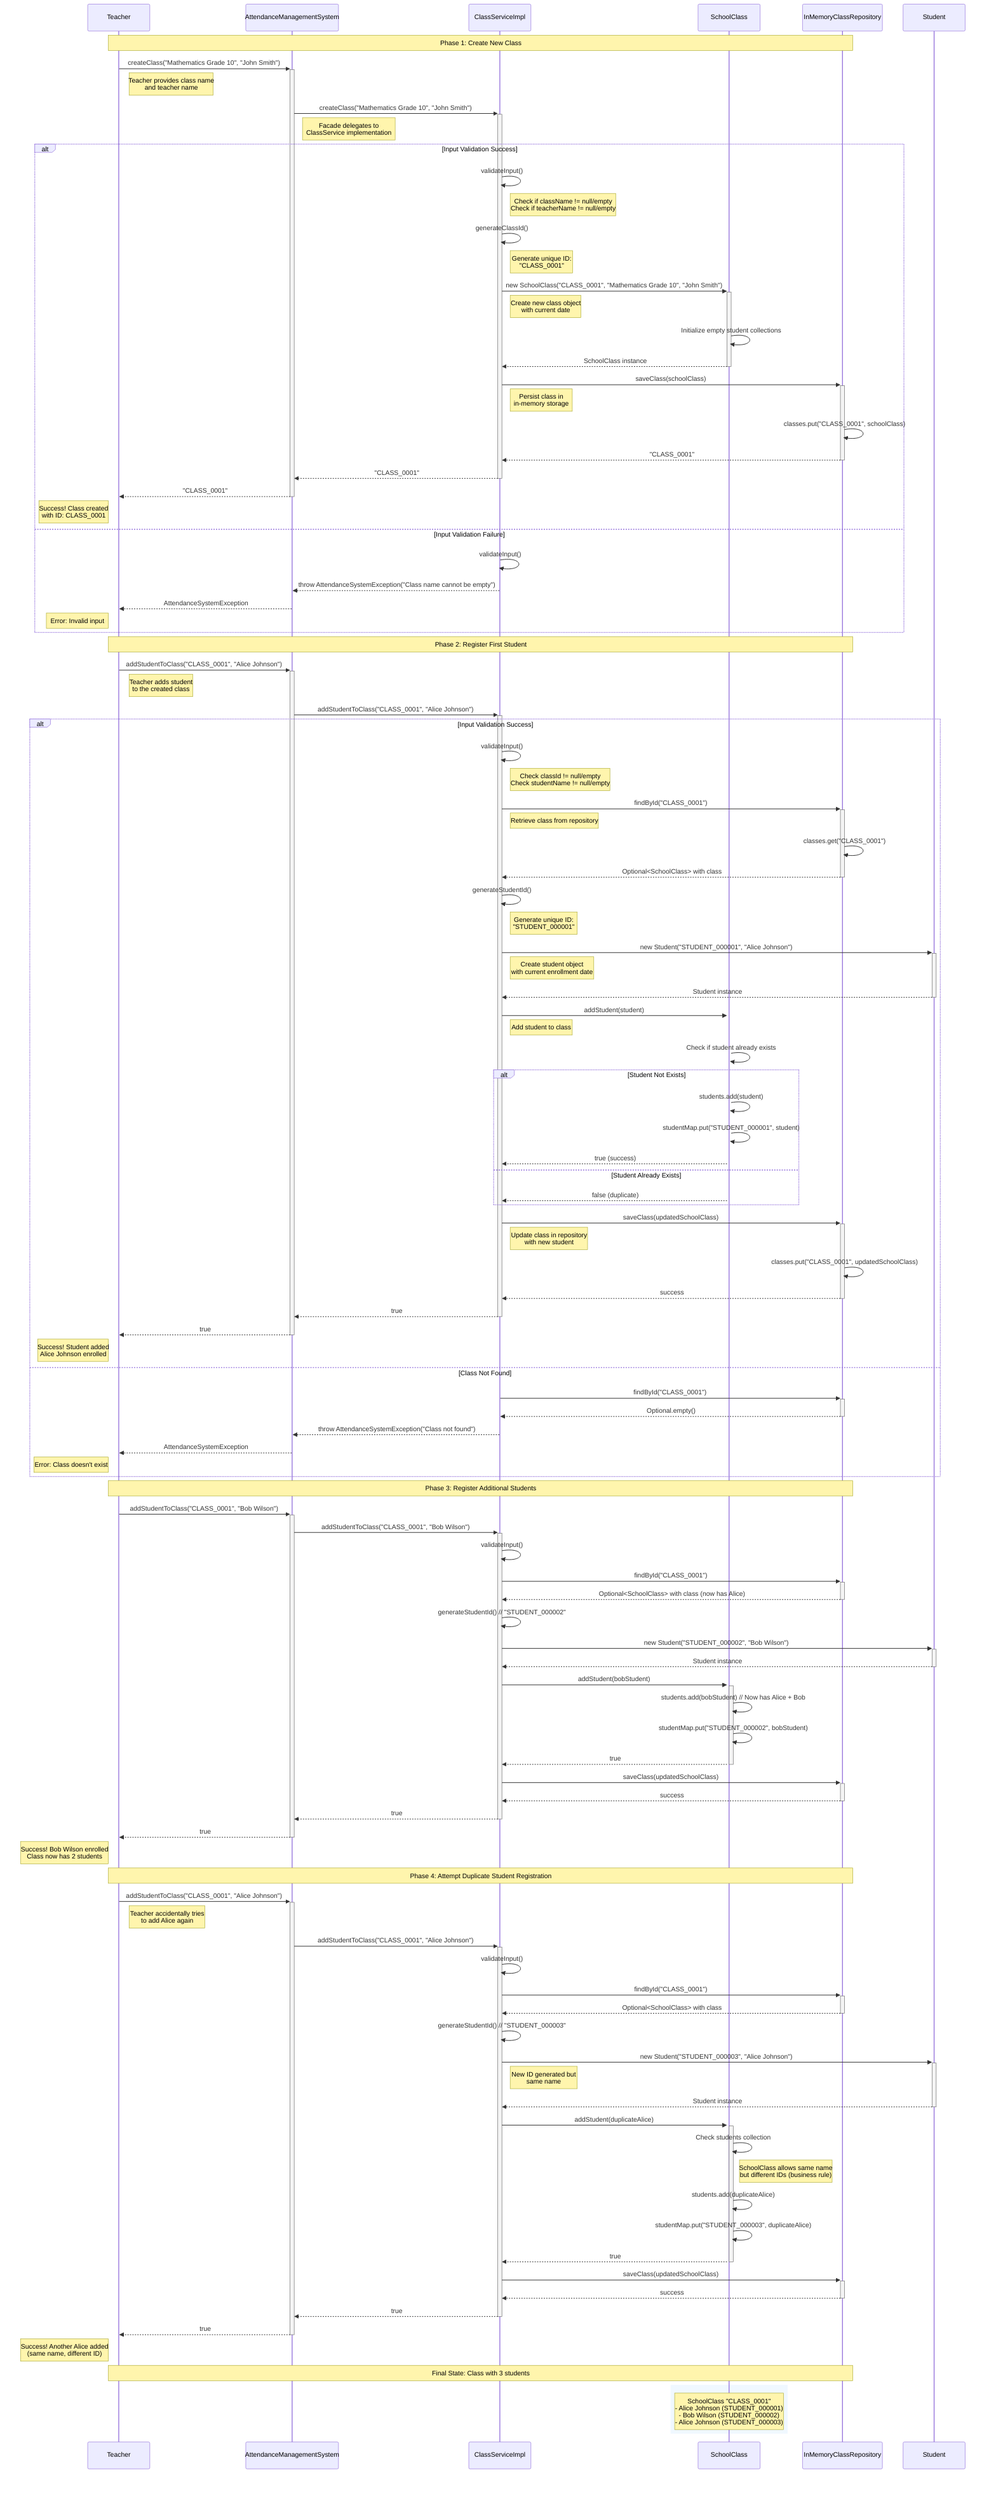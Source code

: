 sequenceDiagram
    participant T as Teacher
    participant AMS as AttendanceManagementSystem
    participant CS as ClassServiceImpl
    participant SC as SchoolClass
    participant CR as InMemoryClassRepository
    participant S as Student
    
    Note over T,CR: Phase 1: Create New Class
    
    T->>+AMS: createClass("Mathematics Grade 10", "John Smith")
    Note right of T: Teacher provides class name<br/>and teacher name
    
    AMS->>+CS: createClass("Mathematics Grade 10", "John Smith")
    Note right of AMS: Facade delegates to<br/>ClassService implementation
    
    alt Input Validation Success
        CS->>CS: validateInput()
        Note right of CS: Check if className != null/empty<br/>Check if teacherName != null/empty
        
        CS->>CS: generateClassId()
        Note right of CS: Generate unique ID:<br/>"CLASS_0001"
        
        CS->>+SC: new SchoolClass("CLASS_0001", "Mathematics Grade 10", "John Smith")
        Note right of CS: Create new class object<br/>with current date
        SC->>SC: Initialize empty student collections
        SC-->>-CS: SchoolClass instance
        
        CS->>+CR: saveClass(schoolClass)
        Note right of CS: Persist class in<br/>in-memory storage
        CR->>CR: classes.put("CLASS_0001", schoolClass)
        CR-->>-CS: "CLASS_0001"
        
        CS-->>-AMS: "CLASS_0001"
        AMS-->>-T: "CLASS_0001"
        Note left of T: Success! Class created<br/>with ID: CLASS_0001
        
    else Input Validation Failure
        CS->>CS: validateInput()
        CS-->>AMS: throw AttendanceSystemException("Class name cannot be empty")
        AMS-->>T: AttendanceSystemException
        Note left of T: Error: Invalid input
    end
    
    Note over T,CR: Phase 2: Register First Student
    
    T->>+AMS: addStudentToClass("CLASS_0001", "Alice Johnson")
    Note right of T: Teacher adds student<br/>to the created class
    
    AMS->>+CS: addStudentToClass("CLASS_0001", "Alice Johnson")
    
    alt Input Validation Success
        CS->>CS: validateInput()
        Note right of CS: Check classId != null/empty<br/>Check studentName != null/empty
        
        CS->>+CR: findById("CLASS_0001")
        Note right of CS: Retrieve class from repository
        CR->>CR: classes.get("CLASS_0001")
        CR-->>-CS: Optional<SchoolClass> with class
        
        CS->>CS: generateStudentId()
        Note right of CS: Generate unique ID:<br/>"STUDENT_000001"
        
        CS->>+S: new Student("STUDENT_000001", "Alice Johnson")
        Note right of CS: Create student object<br/>with current enrollment date
        S-->>-CS: Student instance
        
        CS->>+SC: addStudent(student)
        Note right of CS: Add student to class
        SC->>SC: Check if student already exists
        alt Student Not Exists
            SC->>SC: students.add(student)
            SC->>SC: studentMap.put("STUDENT_000001", student)
            SC-->>CS: true (success)
        else Student Already Exists
            SC-->>CS: false (duplicate)
        end
        
        CS->>+CR: saveClass(updatedSchoolClass)
        Note right of CS: Update class in repository<br/>with new student
        CR->>CR: classes.put("CLASS_0001", updatedSchoolClass)
        CR-->>-CS: success
        
        CS-->>-AMS: true
        AMS-->>-T: true
        Note left of T: Success! Student added<br/>Alice Johnson enrolled
        
    else Class Not Found
        CS->>+CR: findById("CLASS_0001")
        CR-->>-CS: Optional.empty()
        CS-->>AMS: throw AttendanceSystemException("Class not found")
        AMS-->>T: AttendanceSystemException
        Note left of T: Error: Class doesn't exist
    end
    
    Note over T,CR: Phase 3: Register Additional Students
    
    T->>+AMS: addStudentToClass("CLASS_0001", "Bob Wilson")
    AMS->>+CS: addStudentToClass("CLASS_0001", "Bob Wilson")
    
    CS->>CS: validateInput()
    CS->>+CR: findById("CLASS_0001")
    CR-->>-CS: Optional<SchoolClass> with class (now has Alice)
    
    CS->>CS: generateStudentId() // "STUDENT_000002"
    CS->>+S: new Student("STUDENT_000002", "Bob Wilson")
    S-->>-CS: Student instance
    
    CS->>+SC: addStudent(bobStudent)
    SC->>SC: students.add(bobStudent) // Now has Alice + Bob
    SC->>SC: studentMap.put("STUDENT_000002", bobStudent)
    SC-->>-CS: true
    
    CS->>+CR: saveClass(updatedSchoolClass)
    CR-->>-CS: success
    CS-->>-AMS: true
    AMS-->>-T: true
    Note left of T: Success! Bob Wilson enrolled<br/>Class now has 2 students
    
    Note over T,CR: Phase 4: Attempt Duplicate Student Registration
    
    T->>+AMS: addStudentToClass("CLASS_0001", "Alice Johnson")
    Note right of T: Teacher accidentally tries<br/>to add Alice again
    
    AMS->>+CS: addStudentToClass("CLASS_0001", "Alice Johnson")
    CS->>CS: validateInput()
    CS->>+CR: findById("CLASS_0001")
    CR-->>-CS: Optional<SchoolClass> with class
    
    CS->>CS: generateStudentId() // "STUDENT_000003"
    CS->>+S: new Student("STUDENT_000003", "Alice Johnson")
    Note right of CS: New ID generated but<br/>same name
    S-->>-CS: Student instance
    
    CS->>+SC: addStudent(duplicateAlice)
    SC->>SC: Check students collection
    Note right of SC: SchoolClass allows same name<br/>but different IDs (business rule)
    SC->>SC: students.add(duplicateAlice)
    SC->>SC: studentMap.put("STUDENT_000003", duplicateAlice)
    SC-->>-CS: true
    
    CS->>+CR: saveClass(updatedSchoolClass)
    CR-->>-CS: success
    CS-->>-AMS: true
    AMS-->>-T: true
    Note left of T: Success! Another Alice added<br/>(same name, different ID)
    
    Note over T,CR: Final State: Class with 3 students
    rect rgb(240, 248, 255)
        Note over SC: SchoolClass "CLASS_0001"<br/>- Alice Johnson (STUDENT_000001)<br/>- Bob Wilson (STUDENT_000002)<br/>- Alice Johnson (STUDENT_000003)
    end